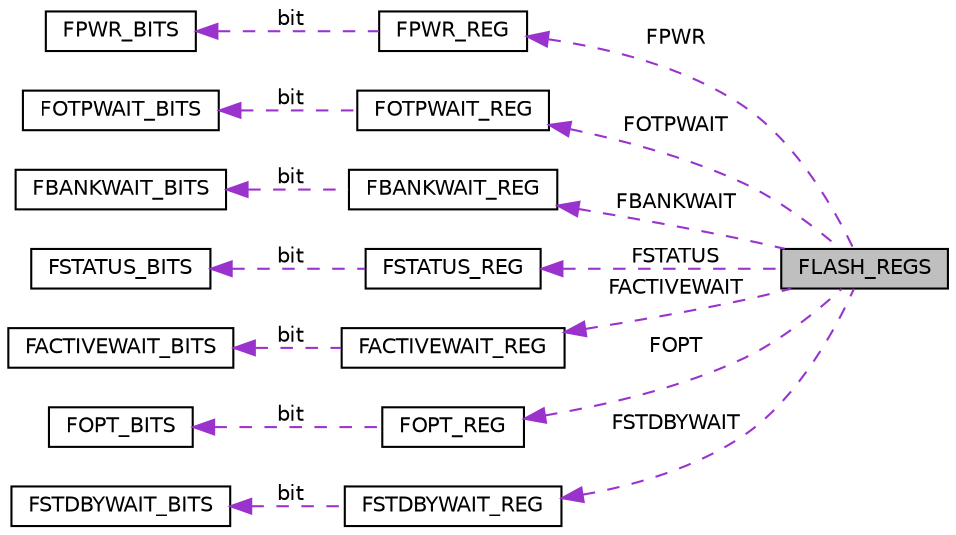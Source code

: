 digraph "FLASH_REGS"
{
  edge [fontname="Helvetica",fontsize="10",labelfontname="Helvetica",labelfontsize="10"];
  node [fontname="Helvetica",fontsize="10",shape=record];
  rankdir="LR";
  Node1 [label="FLASH_REGS",height=0.2,width=0.4,color="black", fillcolor="grey75", style="filled", fontcolor="black"];
  Node2 -> Node1 [dir="back",color="darkorchid3",fontsize="10",style="dashed",label=" FPWR" ,fontname="Helvetica"];
  Node2 [label="FPWR_REG",height=0.2,width=0.4,color="black", fillcolor="white", style="filled",URL="$union_f_p_w_r___r_e_g.html"];
  Node3 -> Node2 [dir="back",color="darkorchid3",fontsize="10",style="dashed",label=" bit" ,fontname="Helvetica"];
  Node3 [label="FPWR_BITS",height=0.2,width=0.4,color="black", fillcolor="white", style="filled",URL="$struct_f_p_w_r___b_i_t_s.html"];
  Node4 -> Node1 [dir="back",color="darkorchid3",fontsize="10",style="dashed",label=" FOTPWAIT" ,fontname="Helvetica"];
  Node4 [label="FOTPWAIT_REG",height=0.2,width=0.4,color="black", fillcolor="white", style="filled",URL="$union_f_o_t_p_w_a_i_t___r_e_g.html"];
  Node5 -> Node4 [dir="back",color="darkorchid3",fontsize="10",style="dashed",label=" bit" ,fontname="Helvetica"];
  Node5 [label="FOTPWAIT_BITS",height=0.2,width=0.4,color="black", fillcolor="white", style="filled",URL="$struct_f_o_t_p_w_a_i_t___b_i_t_s.html"];
  Node6 -> Node1 [dir="back",color="darkorchid3",fontsize="10",style="dashed",label=" FBANKWAIT" ,fontname="Helvetica"];
  Node6 [label="FBANKWAIT_REG",height=0.2,width=0.4,color="black", fillcolor="white", style="filled",URL="$union_f_b_a_n_k_w_a_i_t___r_e_g.html"];
  Node7 -> Node6 [dir="back",color="darkorchid3",fontsize="10",style="dashed",label=" bit" ,fontname="Helvetica"];
  Node7 [label="FBANKWAIT_BITS",height=0.2,width=0.4,color="black", fillcolor="white", style="filled",URL="$struct_f_b_a_n_k_w_a_i_t___b_i_t_s.html"];
  Node8 -> Node1 [dir="back",color="darkorchid3",fontsize="10",style="dashed",label=" FSTATUS" ,fontname="Helvetica"];
  Node8 [label="FSTATUS_REG",height=0.2,width=0.4,color="black", fillcolor="white", style="filled",URL="$union_f_s_t_a_t_u_s___r_e_g.html"];
  Node9 -> Node8 [dir="back",color="darkorchid3",fontsize="10",style="dashed",label=" bit" ,fontname="Helvetica"];
  Node9 [label="FSTATUS_BITS",height=0.2,width=0.4,color="black", fillcolor="white", style="filled",URL="$struct_f_s_t_a_t_u_s___b_i_t_s.html"];
  Node10 -> Node1 [dir="back",color="darkorchid3",fontsize="10",style="dashed",label=" FACTIVEWAIT" ,fontname="Helvetica"];
  Node10 [label="FACTIVEWAIT_REG",height=0.2,width=0.4,color="black", fillcolor="white", style="filled",URL="$union_f_a_c_t_i_v_e_w_a_i_t___r_e_g.html"];
  Node11 -> Node10 [dir="back",color="darkorchid3",fontsize="10",style="dashed",label=" bit" ,fontname="Helvetica"];
  Node11 [label="FACTIVEWAIT_BITS",height=0.2,width=0.4,color="black", fillcolor="white", style="filled",URL="$struct_f_a_c_t_i_v_e_w_a_i_t___b_i_t_s.html"];
  Node12 -> Node1 [dir="back",color="darkorchid3",fontsize="10",style="dashed",label=" FOPT" ,fontname="Helvetica"];
  Node12 [label="FOPT_REG",height=0.2,width=0.4,color="black", fillcolor="white", style="filled",URL="$union_f_o_p_t___r_e_g.html"];
  Node13 -> Node12 [dir="back",color="darkorchid3",fontsize="10",style="dashed",label=" bit" ,fontname="Helvetica"];
  Node13 [label="FOPT_BITS",height=0.2,width=0.4,color="black", fillcolor="white", style="filled",URL="$struct_f_o_p_t___b_i_t_s.html"];
  Node14 -> Node1 [dir="back",color="darkorchid3",fontsize="10",style="dashed",label=" FSTDBYWAIT" ,fontname="Helvetica"];
  Node14 [label="FSTDBYWAIT_REG",height=0.2,width=0.4,color="black", fillcolor="white", style="filled",URL="$union_f_s_t_d_b_y_w_a_i_t___r_e_g.html"];
  Node15 -> Node14 [dir="back",color="darkorchid3",fontsize="10",style="dashed",label=" bit" ,fontname="Helvetica"];
  Node15 [label="FSTDBYWAIT_BITS",height=0.2,width=0.4,color="black", fillcolor="white", style="filled",URL="$struct_f_s_t_d_b_y_w_a_i_t___b_i_t_s.html"];
}
